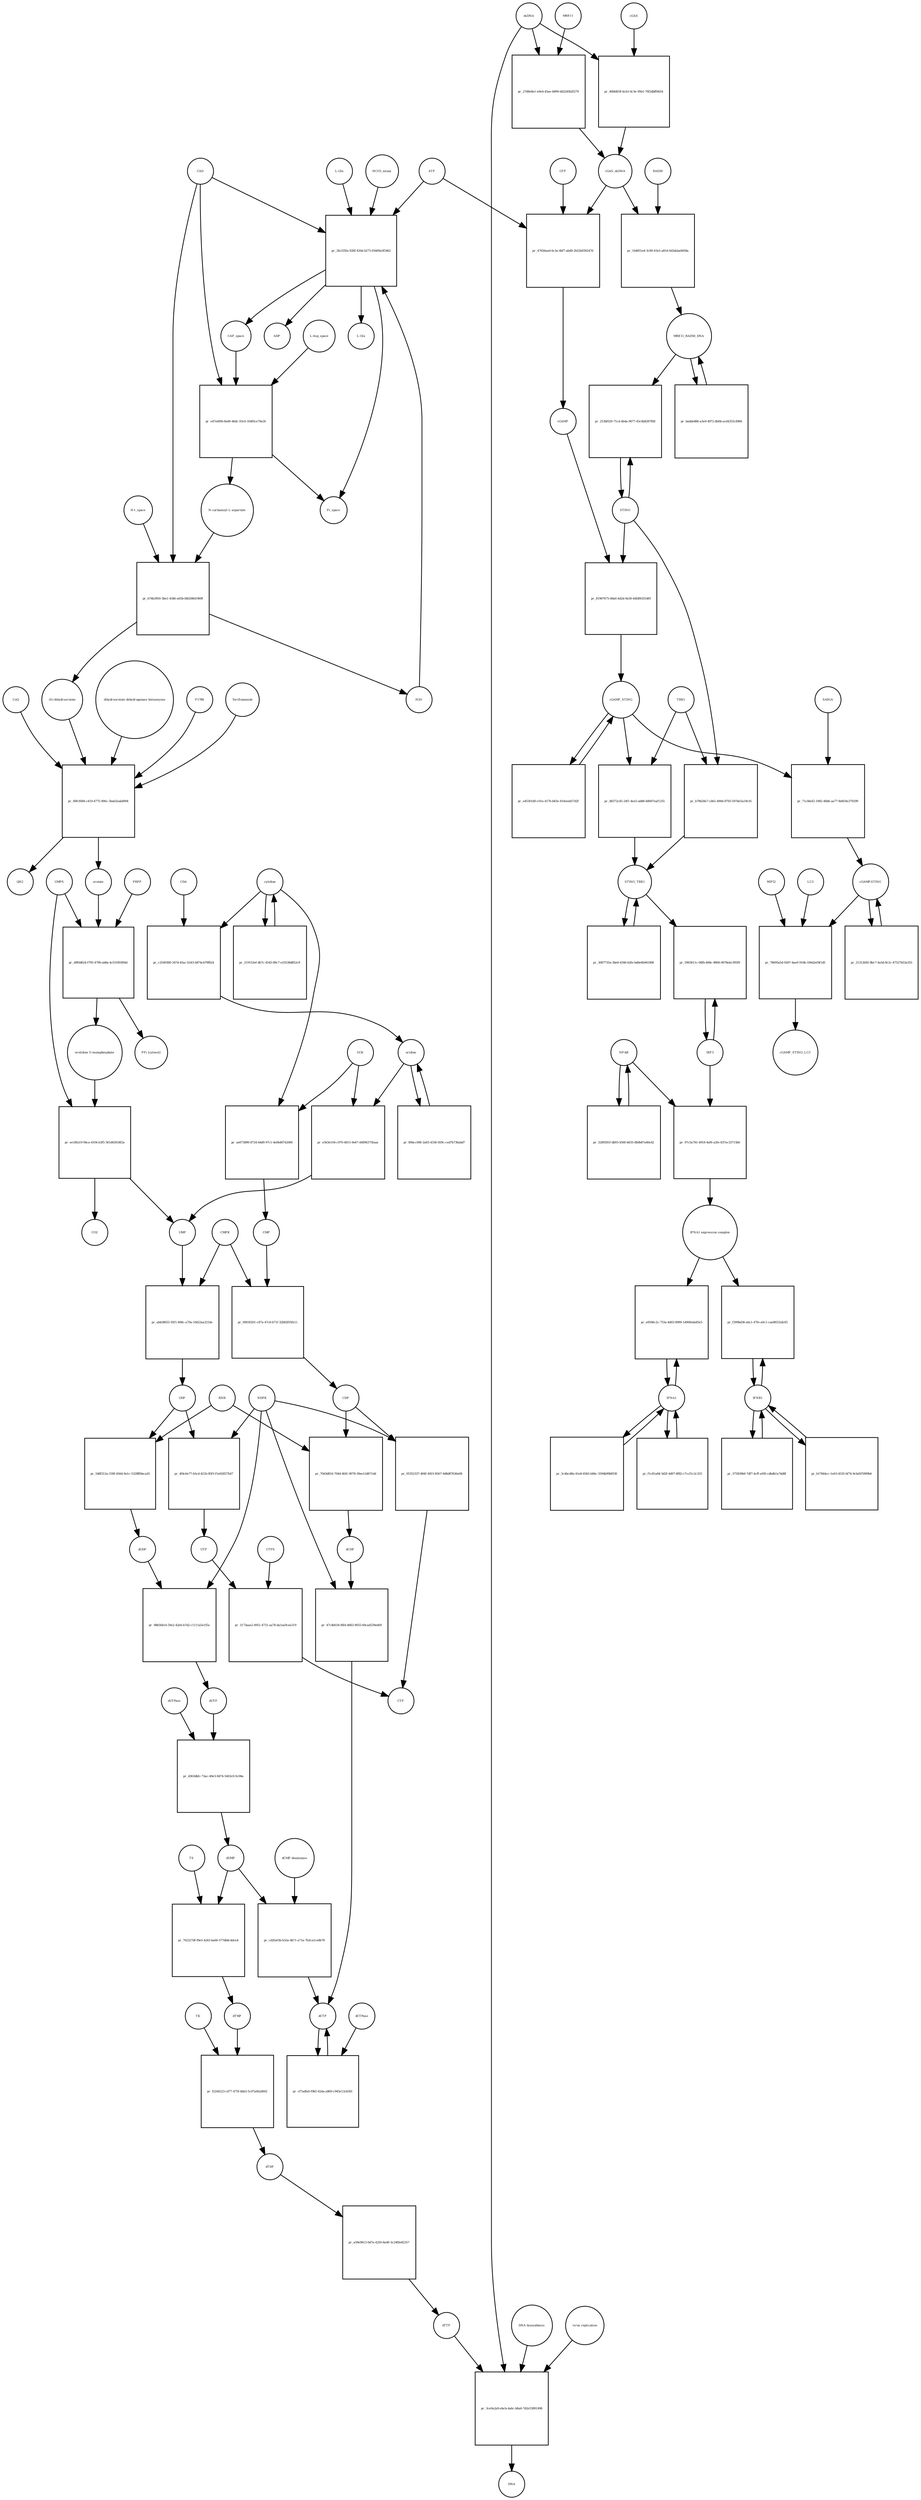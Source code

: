 strict digraph  {
"L-Gln" [annotation="", bipartite=0, cls="simple chemical", fontsize=4, label="L-Gln", shape=circle];
"pr_2fe335fa-928f-420d-b273-05669a5f5462" [annotation="", bipartite=1, cls=process, fontsize=4, label="pr_2fe335fa-928f-420d-b273-05669a5f5462", shape=square];
CAP_space [annotation="", bipartite=0, cls="simple chemical", fontsize=4, label=CAP_space, shape=circle];
CAD [annotation="", bipartite=0, cls=macromolecule, fontsize=4, label=CAD, shape=circle];
HCO3_minus [annotation="", bipartite=0, cls="simple chemical", fontsize=4, label=HCO3_minus, shape=circle];
H2O [annotation="", bipartite=0, cls="simple chemical", fontsize=4, label=H2O, shape=circle];
ATP [annotation="", bipartite=0, cls="simple chemical", fontsize=4, label=ATP, shape=circle];
"L-Glu" [annotation="", bipartite=0, cls="simple chemical", fontsize=4, label="L-Glu", shape=circle];
ADP [annotation="", bipartite=0, cls="simple chemical", fontsize=4, label=ADP, shape=circle];
Pi_space [annotation="", bipartite=0, cls="simple chemical", fontsize=4, label=Pi_space, shape=circle];
cytidine [annotation="", bipartite=0, cls="simple chemical", fontsize=4, label=cytidine, shape=circle];
"pr_c2549360-347d-45ac-b343-b874cb79f824" [annotation="", bipartite=1, cls=process, fontsize=4, label="pr_c2549360-347d-45ac-b343-b874cb79f824", shape=square];
uridine [annotation="", bipartite=0, cls="simple chemical", fontsize=4, label=uridine, shape=circle];
CDA [annotation="", bipartite=0, cls=macromolecule, fontsize=4, label=CDA, shape=circle];
"pr_e563e104-c970-4815-9e67-44894375faaa" [annotation="", bipartite=1, cls=process, fontsize=4, label="pr_e563e104-c970-4815-9e67-44894375faaa", shape=square];
UMP [annotation="", bipartite=0, cls="simple chemical", fontsize=4, label=UMP, shape=circle];
UCK [annotation="", bipartite=0, cls=macromolecule, fontsize=4, label=UCK, shape=circle];
"pr_ae673890-8724-44d9-97c1-4e0b46742060" [annotation="", bipartite=1, cls=process, fontsize=4, label="pr_ae673890-8724-44d9-97c1-4e0b46742060", shape=square];
CMP [annotation="", bipartite=0, cls="simple chemical", fontsize=4, label=CMP, shape=circle];
"pr_80bcc006-2a65-4336-929c-ced7b736abd7" [annotation="", bipartite=1, cls=process, fontsize=4, label="pr_80bcc006-2a65-4336-929c-ced7b736abd7", shape=square];
"pr_219153ef-4b7c-4543-89c7-e25538d852c9" [annotation="", bipartite=1, cls=process, fontsize=4, label="pr_219153ef-4b7c-4543-89c7-e25538d852c9", shape=square];
"pr_abb38655-92f1-408c-a70a-10d22ea321de" [annotation="", bipartite=1, cls=process, fontsize=4, label="pr_abb38655-92f1-408c-a70a-10d22ea321de", shape=square];
UDP [annotation="", bipartite=0, cls="simple chemical", fontsize=4, label=UDP, shape=circle];
CMPK [annotation="", bipartite=0, cls=macromolecule, fontsize=4, label=CMPK, shape=circle];
"pr_00030201-c87a-47c8-b71f-32b82f05fe11" [annotation="", bipartite=1, cls=process, fontsize=4, label="pr_00030201-c87a-47c8-b71f-32b82f05fe11", shape=square];
CDP [annotation="", bipartite=0, cls="simple chemical", fontsize=4, label=CDP, shape=circle];
"pr_4f4c6e77-b5cd-421b-85f3-f1efd3f27b47" [annotation="", bipartite=1, cls=process, fontsize=4, label="pr_4f4c6e77-b5cd-421b-85f3-f1efd3f27b47", shape=square];
UTP [annotation="", bipartite=0, cls="simple chemical", fontsize=4, label=UTP, shape=circle];
NDPK [annotation="", bipartite=0, cls=macromolecule, fontsize=4, label=NDPK, shape=circle];
"pr_05352337-494f-4923-8567-9d8d87636e08" [annotation="", bipartite=1, cls=process, fontsize=4, label="pr_05352337-494f-4923-8567-9d8d87636e08", shape=square];
CTP [annotation="", bipartite=0, cls="simple chemical", fontsize=4, label=CTP, shape=circle];
"pr_3173aae2-4951-4731-aa78-da1ea9cee319" [annotation="", bipartite=1, cls=process, fontsize=4, label="pr_3173aae2-4951-4731-aa78-da1ea9cee319", shape=square];
CTPS [annotation="", bipartite=0, cls=macromolecule, fontsize=4, label=CTPS, shape=circle];
"pr_548f212a-330f-456d-9a1c-5328ffbbca20" [annotation="", bipartite=1, cls=process, fontsize=4, label="pr_548f212a-330f-456d-9a1c-5328ffbbca20", shape=square];
dUDP [annotation="", bipartite=0, cls="simple chemical", fontsize=4, label=dUDP, shape=circle];
RNR [annotation="", bipartite=0, cls=macromolecule, fontsize=4, label=RNR, shape=circle];
"pr_98b56b14-59e2-42e6-b7d2-c1111a5e1f5a" [annotation="", bipartite=1, cls=process, fontsize=4, label="pr_98b56b14-59e2-42e6-b7d2-c1111a5e1f5a", shape=square];
dUTP [annotation="", bipartite=0, cls="simple chemical", fontsize=4, label=dUTP, shape=circle];
dCDP [annotation="", bipartite=0, cls="simple chemical", fontsize=4, label=dCDP, shape=circle];
"pr_47c4b034-f6fd-4683-9055-60cad539eb69" [annotation="", bipartite=1, cls=process, fontsize=4, label="pr_47c4b034-f6fd-4683-9055-60cad539eb69", shape=square];
dCTP [annotation="", bipartite=0, cls="simple chemical", fontsize=4, label=dCTP, shape=circle];
"pr_70d3d816-7044-4fd1-9078-39ee12d071dd" [annotation="", bipartite=1, cls=process, fontsize=4, label="pr_70d3d816-7044-4fd1-9078-39ee12d071dd", shape=square];
"pr_d363dbfc-72ac-49e3-8474-5403cfc5c06a" [annotation="", bipartite=1, cls=process, fontsize=4, label="pr_d363dbfc-72ac-49e3-8474-5403cfc5c06a", shape=square];
dUMP [annotation="", bipartite=0, cls="simple chemical", fontsize=4, label=dUMP, shape=circle];
dUTPase [annotation="", bipartite=0, cls=macromolecule, fontsize=4, label=dUTPase, shape=circle];
"pr_cf7adfa0-f9b5-42da-a869-c945e13cb581" [annotation="", bipartite=1, cls=process, fontsize=4, label="pr_cf7adfa0-f9b5-42da-a869-c945e13cb581", shape=square];
dCTPase [annotation="", bipartite=0, cls=macromolecule, fontsize=4, label=dCTPase, shape=circle];
"pr_cd2fa03b-b32a-4b71-a71a-7b3ca1ce6b78" [annotation="", bipartite=1, cls=process, fontsize=4, label="pr_cd2fa03b-b32a-4b71-a71a-7b3ca1ce6b78", shape=square];
"dCMP deaminase" [annotation="", bipartite=0, cls=macromolecule, fontsize=4, label="dCMP deaminase", shape=circle];
"pr_762227df-f9e5-4243-ba66-577db6c4dce4" [annotation="", bipartite=1, cls=process, fontsize=4, label="pr_762227df-f9e5-4243-ba66-577db6c4dce4", shape=square];
dTMP [annotation="", bipartite=0, cls="simple chemical", fontsize=4, label=dTMP, shape=circle];
TS [annotation="", bipartite=0, cls=macromolecule, fontsize=4, label=TS, shape=circle];
"pr_f2244223-cd77-475f-bbb3-5c07a6b2d602" [annotation="", bipartite=1, cls=process, fontsize=4, label="pr_f2244223-cd77-475f-bbb3-5c07a6b2d602", shape=square];
dTDP [annotation="", bipartite=0, cls="simple chemical", fontsize=4, label=dTDP, shape=circle];
TK [annotation="", bipartite=0, cls=macromolecule, fontsize=4, label=TK, shape=circle];
"pr_a59e9613-0d7e-4250-8a49-3c24f6e82357" [annotation="", bipartite=1, cls=process, fontsize=4, label="pr_a59e9613-0d7e-4250-8a49-3c24f6e82357", shape=square];
dTTP [annotation="", bipartite=0, cls="simple chemical", fontsize=4, label=dTTP, shape=circle];
dsDNA [annotation="", bipartite=0, cls="simple chemical", fontsize=4, label=dsDNA, shape=circle];
"pr_40bfd03f-bcb3-4c3e-95b1-76f2dbff6654" [annotation="", bipartite=1, cls=process, fontsize=4, label="pr_40bfd03f-bcb3-4c3e-95b1-76f2dbff6654", shape=square];
cGAS [annotation="", bipartite=0, cls=macromolecule, fontsize=4, label=cGAS, shape=circle];
cGAS_dsDNA [annotation="", bipartite=0, cls=complex, fontsize=4, label=cGAS_dsDNA, shape=circle];
"pr_47656aed-6c3a-4bf7-abd9-2b52b939247d" [annotation="", bipartite=1, cls=process, fontsize=4, label="pr_47656aed-6c3a-4bf7-abd9-2b52b939247d", shape=square];
GTP [annotation="", bipartite=0, cls="simple chemical", fontsize=4, label=GTP, shape=circle];
cGAMP [annotation="", bipartite=0, cls="simple chemical", fontsize=4, label=cGAMP, shape=circle];
"pr_81967675-68a6-4d2d-9a30-44fdf63554f0" [annotation="", bipartite=1, cls=process, fontsize=4, label="pr_81967675-68a6-4d2d-9a30-44fdf63554f0", shape=square];
STING [annotation="", bipartite=0, cls="macromolecule multimer", fontsize=4, label=STING, shape=circle];
cGAMP_STING [annotation="", bipartite=0, cls=complex, fontsize=4, label=cGAMP_STING, shape=circle];
TBK1 [annotation="", bipartite=0, cls=macromolecule, fontsize=4, label=TBK1, shape=circle];
"pr_d8372cd5-24f1-4ee5-ab86-8d007eaf1255" [annotation="", bipartite=1, cls=process, fontsize=4, label="pr_d8372cd5-24f1-4ee5-ab86-8d007eaf1255", shape=square];
STING_TBK1 [annotation="", bipartite=0, cls=complex, fontsize=4, label=STING_TBK1, shape=circle];
"pr_e45301d0-c01e-417b-b83e-410eeeb57d2f" [annotation="", bipartite=1, cls=process, fontsize=4, label="pr_e45301d0-c01e-417b-b83e-410eeeb57d2f", shape=square];
"pr_3087735a-3be6-4346-b2fe-bd6e6b941806" [annotation="", bipartite=1, cls=process, fontsize=4, label="pr_3087735a-3be6-4346-b2fe-bd6e6b941806", shape=square];
"NF-kB" [annotation="", bipartite=0, cls=complex, fontsize=4, label="NF-kB", shape=circle];
"pr_3280581f-db93-4560-b635-8b0b87a46e42" [annotation="", bipartite=1, cls=process, fontsize=4, label="pr_3280581f-db93-4560-b635-8b0b87a46e42", shape=square];
IFNA1 [annotation="", bipartite=0, cls="nucleic acid feature", fontsize=4, label=IFNA1, shape=circle];
"pr_f1c81a84-5d2f-4497-8f82-c7ccf1c2c333" [annotation="", bipartite=1, cls=process, fontsize=4, label="pr_f1c81a84-5d2f-4497-8f82-c7ccf1c2c333", shape=square];
IFNB1 [annotation="", bipartite=0, cls="nucleic acid feature", fontsize=4, label=IFNB1, shape=circle];
"pr_b17844cc-1e63-4535-bf74-9cbd1f5999b6" [annotation="", bipartite=1, cls=process, fontsize=4, label="pr_b17844cc-1e63-4535-bf74-9cbd1f5999b6", shape=square];
"pr_3c4bcd8a-41e8-45b5-b84c-3594b99bf030" [annotation="", bipartite=1, cls=process, fontsize=4, label="pr_3c4bcd8a-41e8-45b5-b84c-3594b99bf030", shape=square];
"pr_375839b0-7df7-4cff-a95f-cdbdb1a74d8f" [annotation="", bipartite=1, cls=process, fontsize=4, label="pr_375839b0-7df7-4cff-a95f-cdbdb1a74d8f", shape=square];
"pr_f309bd36-ebc1-47fe-a0c1-cae86532dc65" [annotation="", bipartite=1, cls=process, fontsize=4, label="pr_f309bd36-ebc1-47fe-a0c1-cae86532dc65", shape=square];
"IFNA1 expression complex" [annotation="", bipartite=0, cls=complex, fontsize=4, label="IFNA1 expression complex", shape=circle];
"cGAMP-STING" [annotation="", bipartite=0, cls=complex, fontsize=4, label="cGAMP-STING", shape=circle];
"pr_21312b92-8bc7-4a5d-8c2c-47527b53a355" [annotation="", bipartite=1, cls=process, fontsize=4, label="pr_21312b92-8bc7-4a5d-8c2c-47527b53a355", shape=square];
"pr_27d8e8a1-a9e4-45ae-b899-dd32d5b2f279" [annotation="", bipartite=1, cls=process, fontsize=4, label="pr_27d8e8a1-a9e4-45ae-b899-dd32d5b2f279", shape=square];
MRE11 [annotation="", bipartite=0, cls="macromolecule multimer", fontsize=4, label=MRE11, shape=circle];
RAD50 [annotation="", bipartite=0, cls="macromolecule multimer", fontsize=4, label=RAD50, shape=circle];
"pr_1b4851e4-3c89-43e5-a81d-0d2daba9d58a" [annotation="", bipartite=1, cls=process, fontsize=4, label="pr_1b4851e4-3c89-43e5-a81d-0d2daba9d58a", shape=square];
MRE11_RAD50_DNA [annotation="", bipartite=0, cls=complex, fontsize=4, label=MRE11_RAD50_DNA, shape=circle];
IRF3 [annotation="", bipartite=0, cls="macromolecule multimer", fontsize=4, label=IRF3, shape=circle];
"pr_5963611c-06fb-468c-8806-0678ebc395f9" [annotation="", bipartite=1, cls=process, fontsize=4, label="pr_5963611c-06fb-468c-8806-0678ebc395f9", shape=square];
"pr_71cb6ef2-1982-46b6-aa77-8d454e379299" [annotation="", bipartite=1, cls=process, fontsize=4, label="pr_71cb6ef2-1982-46b6-aa77-8d454e379299", shape=square];
SAR1A [annotation="", bipartite=0, cls=macromolecule, fontsize=4, label=SAR1A, shape=circle];
"pr_78695a5d-9267-4ae0-916b-106d2ef4f1d5" [annotation="", bipartite=1, cls=process, fontsize=4, label="pr_78695a5d-9267-4ae0-916b-106d2ef4f1d5", shape=square];
LC3 [annotation="", bipartite=0, cls=macromolecule, fontsize=4, label=LC3, shape=circle];
cGAMP_STING_LC3 [annotation="", bipartite=0, cls=complex, fontsize=4, label=cGAMP_STING_LC3, shape=circle];
WIPI2 [annotation="", bipartite=0, cls=macromolecule, fontsize=4, label=WIPI2, shape=circle];
"pr_253bf029-71cd-4b4a-9677-45c4b8287f68" [annotation="", bipartite=1, cls=process, fontsize=4, label="pr_253bf029-71cd-4b4a-9677-45c4b8287f68", shape=square];
"pr_b78428e7-cb61-490d-8793-597de5a19e16" [annotation="", bipartite=1, cls=process, fontsize=4, label="pr_b78428e7-cb61-490d-8793-597de5a19e16", shape=square];
"pr_bedde886-a3e9-4972-8b0b-ecd4355c8966" [annotation="", bipartite=1, cls=process, fontsize=4, label="pr_bedde886-a3e9-4972-8b0b-ecd4355c8966", shape=square];
"pr_e47e6f06-8e60-46dc-93c0-164f0ce79e26" [annotation="", bipartite=1, cls=process, fontsize=4, label="pr_e47e6f06-8e60-46dc-93c0-164f0ce79e26", shape=square];
"N-carbamoyl-L-aspartate" [annotation="", bipartite=0, cls="simple chemical", fontsize=4, label="N-carbamoyl-L-aspartate", shape=circle];
"L-Asp_space" [annotation="", bipartite=0, cls="simple chemical", fontsize=4, label="L-Asp_space", shape=circle];
"pr_b74b3950-3be1-4346-a65b-fd6208d1969f" [annotation="", bipartite=1, cls=process, fontsize=4, label="pr_b74b3950-3be1-4346-a65b-fd6208d1969f", shape=square];
"(S)-dihydroorotate" [annotation="", bipartite=0, cls="simple chemical", fontsize=4, label="(S)-dihydroorotate", shape=circle];
"H+_space" [annotation="", bipartite=0, cls="simple chemical", fontsize=4, label="H+_space", shape=circle];
"pr_69fcf684-c419-4775-906c-3ba02eabd904" [annotation="", bipartite=1, cls=process, fontsize=4, label="pr_69fcf684-c419-4775-906c-3ba02eabd904", shape=square];
orotate [annotation="", bipartite=0, cls="simple chemical", fontsize=4, label=orotate, shape=circle];
"dihydroorotate dehydrogenase holoenzyme" [annotation="", bipartite=0, cls="simple chemical", fontsize=4, label="dihydroorotate dehydrogenase holoenzyme", shape=circle];
P1788 [annotation="", bipartite=0, cls="simple chemical", fontsize=4, label=P1788, shape=circle];
Teriflunomide [annotation="", bipartite=0, cls="simple chemical", fontsize=4, label=Teriflunomide, shape=circle];
CoQ [annotation="", bipartite=0, cls="simple chemical", fontsize=4, label=CoQ, shape=circle];
QH2 [annotation="", bipartite=0, cls="simple chemical", fontsize=4, label=QH2, shape=circle];
"pr_d9f0d624-f795-4790-ab8a-4cf31f65f84d" [annotation="", bipartite=1, cls=process, fontsize=4, label="pr_d9f0d624-f795-4790-ab8a-4cf31f65f84d", shape=square];
"orotidine 5'-monophosphate" [annotation="", bipartite=0, cls="simple chemical", fontsize=4, label="orotidine 5'-monophosphate", shape=circle];
UMPS [annotation="", bipartite=0, cls="macromolecule multimer", fontsize=4, label=UMPS, shape=circle];
PRPP [annotation="", bipartite=0, cls="simple chemical", fontsize=4, label=PRPP, shape=circle];
"PPi [cytosol]" [annotation="", bipartite=0, cls="simple chemical", fontsize=4, label="PPi [cytosol]", shape=circle];
"pr_ee18fa19-94ca-4104-b3f5-561d63034f2a" [annotation="", bipartite=1, cls=process, fontsize=4, label="pr_ee18fa19-94ca-4104-b3f5-561d63034f2a", shape=square];
CO2 [annotation="", bipartite=0, cls="simple chemical", fontsize=4, label=CO2, shape=circle];
"pr_3ce9a2a9-ebcb-4a6c-b8a6-7d2e55891496" [annotation="", bipartite=1, cls=process, fontsize=4, label="pr_3ce9a2a9-ebcb-4a6c-b8a6-7d2e55891496", shape=square];
DNA [annotation="", bipartite=0, cls="nucleic acid feature", fontsize=4, label=DNA, shape=circle];
"DNA biosynthesis" [annotation="urn_miriam_obo.go_GO%3A0071897", bipartite=0, cls=phenotype, fontsize=4, label="DNA biosynthesis", shape=circle];
"virus replication" [annotation="", bipartite=0, cls=phenotype, fontsize=4, label="virus replication", shape=circle];
"pr_e8566c2c-753a-4d03-8999-1d900ede85e5" [annotation="", bipartite=1, cls=process, fontsize=4, label="pr_e8566c2c-753a-4d03-8999-1d900ede85e5", shape=square];
"pr_97c5a781-4918-4ef6-a2fe-837ec33715b6" [annotation="", bipartite=1, cls=process, fontsize=4, label="pr_97c5a781-4918-4ef6-a2fe-837ec33715b6", shape=square];
"L-Gln" -> "pr_2fe335fa-928f-420d-b273-05669a5f5462"  [annotation="", interaction_type=consumption];
"pr_2fe335fa-928f-420d-b273-05669a5f5462" -> CAP_space  [annotation="", interaction_type=production];
"pr_2fe335fa-928f-420d-b273-05669a5f5462" -> "L-Glu"  [annotation="", interaction_type=production];
"pr_2fe335fa-928f-420d-b273-05669a5f5462" -> ADP  [annotation="", interaction_type=production];
"pr_2fe335fa-928f-420d-b273-05669a5f5462" -> Pi_space  [annotation="", interaction_type=production];
CAP_space -> "pr_e47e6f06-8e60-46dc-93c0-164f0ce79e26"  [annotation="", interaction_type=consumption];
CAD -> "pr_2fe335fa-928f-420d-b273-05669a5f5462"  [annotation=urn_miriam_reactome_REACT_1698, interaction_type=catalysis];
CAD -> "pr_e47e6f06-8e60-46dc-93c0-164f0ce79e26"  [annotation=urn_miriam_reactome_REACT_1698, interaction_type=catalysis];
CAD -> "pr_b74b3950-3be1-4346-a65b-fd6208d1969f"  [annotation=urn_miriam_reactome_REACT_1698, interaction_type=catalysis];
HCO3_minus -> "pr_2fe335fa-928f-420d-b273-05669a5f5462"  [annotation="", interaction_type=consumption];
H2O -> "pr_2fe335fa-928f-420d-b273-05669a5f5462"  [annotation="", interaction_type=consumption];
ATP -> "pr_2fe335fa-928f-420d-b273-05669a5f5462"  [annotation="", interaction_type=consumption];
ATP -> "pr_47656aed-6c3a-4bf7-abd9-2b52b939247d"  [annotation="", interaction_type=consumption];
cytidine -> "pr_c2549360-347d-45ac-b343-b874cb79f824"  [annotation="", interaction_type=consumption];
cytidine -> "pr_ae673890-8724-44d9-97c1-4e0b46742060"  [annotation="", interaction_type=consumption];
cytidine -> "pr_219153ef-4b7c-4543-89c7-e25538d852c9"  [annotation="", interaction_type=consumption];
"pr_c2549360-347d-45ac-b343-b874cb79f824" -> uridine  [annotation="", interaction_type=production];
uridine -> "pr_e563e104-c970-4815-9e67-44894375faaa"  [annotation="", interaction_type=consumption];
uridine -> "pr_80bcc006-2a65-4336-929c-ced7b736abd7"  [annotation="", interaction_type=consumption];
CDA -> "pr_c2549360-347d-45ac-b343-b874cb79f824"  [annotation="", interaction_type=catalysis];
"pr_e563e104-c970-4815-9e67-44894375faaa" -> UMP  [annotation="", interaction_type=production];
UMP -> "pr_abb38655-92f1-408c-a70a-10d22ea321de"  [annotation="", interaction_type=consumption];
UCK -> "pr_e563e104-c970-4815-9e67-44894375faaa"  [annotation="", interaction_type=catalysis];
UCK -> "pr_ae673890-8724-44d9-97c1-4e0b46742060"  [annotation="", interaction_type=catalysis];
"pr_ae673890-8724-44d9-97c1-4e0b46742060" -> CMP  [annotation="", interaction_type=production];
CMP -> "pr_00030201-c87a-47c8-b71f-32b82f05fe11"  [annotation="", interaction_type=consumption];
"pr_80bcc006-2a65-4336-929c-ced7b736abd7" -> uridine  [annotation="", interaction_type=production];
"pr_219153ef-4b7c-4543-89c7-e25538d852c9" -> cytidine  [annotation="", interaction_type=production];
"pr_abb38655-92f1-408c-a70a-10d22ea321de" -> UDP  [annotation="", interaction_type=production];
UDP -> "pr_4f4c6e77-b5cd-421b-85f3-f1efd3f27b47"  [annotation="", interaction_type=consumption];
UDP -> "pr_548f212a-330f-456d-9a1c-5328ffbbca20"  [annotation="", interaction_type=consumption];
CMPK -> "pr_abb38655-92f1-408c-a70a-10d22ea321de"  [annotation="", interaction_type=catalysis];
CMPK -> "pr_00030201-c87a-47c8-b71f-32b82f05fe11"  [annotation="", interaction_type=catalysis];
"pr_00030201-c87a-47c8-b71f-32b82f05fe11" -> CDP  [annotation="", interaction_type=production];
CDP -> "pr_05352337-494f-4923-8567-9d8d87636e08"  [annotation="", interaction_type=consumption];
CDP -> "pr_70d3d816-7044-4fd1-9078-39ee12d071dd"  [annotation="", interaction_type=consumption];
"pr_4f4c6e77-b5cd-421b-85f3-f1efd3f27b47" -> UTP  [annotation="", interaction_type=production];
UTP -> "pr_3173aae2-4951-4731-aa78-da1ea9cee319"  [annotation="", interaction_type=consumption];
NDPK -> "pr_4f4c6e77-b5cd-421b-85f3-f1efd3f27b47"  [annotation="", interaction_type=catalysis];
NDPK -> "pr_05352337-494f-4923-8567-9d8d87636e08"  [annotation="", interaction_type=catalysis];
NDPK -> "pr_98b56b14-59e2-42e6-b7d2-c1111a5e1f5a"  [annotation="", interaction_type=catalysis];
NDPK -> "pr_47c4b034-f6fd-4683-9055-60cad539eb69"  [annotation="", interaction_type=catalysis];
"pr_05352337-494f-4923-8567-9d8d87636e08" -> CTP  [annotation="", interaction_type=production];
"pr_3173aae2-4951-4731-aa78-da1ea9cee319" -> CTP  [annotation="", interaction_type=production];
CTPS -> "pr_3173aae2-4951-4731-aa78-da1ea9cee319"  [annotation="", interaction_type=catalysis];
"pr_548f212a-330f-456d-9a1c-5328ffbbca20" -> dUDP  [annotation="", interaction_type=production];
dUDP -> "pr_98b56b14-59e2-42e6-b7d2-c1111a5e1f5a"  [annotation="", interaction_type=consumption];
RNR -> "pr_548f212a-330f-456d-9a1c-5328ffbbca20"  [annotation="", interaction_type=catalysis];
RNR -> "pr_70d3d816-7044-4fd1-9078-39ee12d071dd"  [annotation="", interaction_type=catalysis];
"pr_98b56b14-59e2-42e6-b7d2-c1111a5e1f5a" -> dUTP  [annotation="", interaction_type=production];
dUTP -> "pr_d363dbfc-72ac-49e3-8474-5403cfc5c06a"  [annotation="", interaction_type=consumption];
dCDP -> "pr_47c4b034-f6fd-4683-9055-60cad539eb69"  [annotation="", interaction_type=consumption];
"pr_47c4b034-f6fd-4683-9055-60cad539eb69" -> dCTP  [annotation="", interaction_type=production];
dCTP -> "pr_cf7adfa0-f9b5-42da-a869-c945e13cb581"  [annotation="", interaction_type=consumption];
"pr_70d3d816-7044-4fd1-9078-39ee12d071dd" -> dCDP  [annotation="", interaction_type=production];
"pr_d363dbfc-72ac-49e3-8474-5403cfc5c06a" -> dUMP  [annotation="", interaction_type=production];
dUMP -> "pr_cd2fa03b-b32a-4b71-a71a-7b3ca1ce6b78"  [annotation="", interaction_type=consumption];
dUMP -> "pr_762227df-f9e5-4243-ba66-577db6c4dce4"  [annotation="", interaction_type=consumption];
dUTPase -> "pr_d363dbfc-72ac-49e3-8474-5403cfc5c06a"  [annotation="", interaction_type=catalysis];
"pr_cf7adfa0-f9b5-42da-a869-c945e13cb581" -> dCTP  [annotation="", interaction_type=production];
dCTPase -> "pr_cf7adfa0-f9b5-42da-a869-c945e13cb581"  [annotation="", interaction_type=catalysis];
"pr_cd2fa03b-b32a-4b71-a71a-7b3ca1ce6b78" -> dCTP  [annotation="", interaction_type=production];
"dCMP deaminase" -> "pr_cd2fa03b-b32a-4b71-a71a-7b3ca1ce6b78"  [annotation="", interaction_type=catalysis];
"pr_762227df-f9e5-4243-ba66-577db6c4dce4" -> dTMP  [annotation="", interaction_type=production];
dTMP -> "pr_f2244223-cd77-475f-bbb3-5c07a6b2d602"  [annotation="", interaction_type=consumption];
TS -> "pr_762227df-f9e5-4243-ba66-577db6c4dce4"  [annotation="", interaction_type=catalysis];
"pr_f2244223-cd77-475f-bbb3-5c07a6b2d602" -> dTDP  [annotation="", interaction_type=production];
dTDP -> "pr_a59e9613-0d7e-4250-8a49-3c24f6e82357"  [annotation="", interaction_type=consumption];
TK -> "pr_f2244223-cd77-475f-bbb3-5c07a6b2d602"  [annotation="", interaction_type=catalysis];
"pr_a59e9613-0d7e-4250-8a49-3c24f6e82357" -> dTTP  [annotation="", interaction_type=production];
dTTP -> "pr_3ce9a2a9-ebcb-4a6c-b8a6-7d2e55891496"  [annotation="", interaction_type=consumption];
dsDNA -> "pr_40bfd03f-bcb3-4c3e-95b1-76f2dbff6654"  [annotation="", interaction_type=consumption];
dsDNA -> "pr_27d8e8a1-a9e4-45ae-b899-dd32d5b2f279"  [annotation="", interaction_type=consumption];
dsDNA -> "pr_3ce9a2a9-ebcb-4a6c-b8a6-7d2e55891496"  [annotation="", interaction_type=consumption];
"pr_40bfd03f-bcb3-4c3e-95b1-76f2dbff6654" -> cGAS_dsDNA  [annotation="", interaction_type=production];
cGAS -> "pr_40bfd03f-bcb3-4c3e-95b1-76f2dbff6654"  [annotation="", interaction_type=consumption];
cGAS_dsDNA -> "pr_47656aed-6c3a-4bf7-abd9-2b52b939247d"  [annotation="", interaction_type=catalysis];
cGAS_dsDNA -> "pr_1b4851e4-3c89-43e5-a81d-0d2daba9d58a"  [annotation="", interaction_type=consumption];
"pr_47656aed-6c3a-4bf7-abd9-2b52b939247d" -> cGAMP  [annotation="", interaction_type=production];
GTP -> "pr_47656aed-6c3a-4bf7-abd9-2b52b939247d"  [annotation="", interaction_type=consumption];
cGAMP -> "pr_81967675-68a6-4d2d-9a30-44fdf63554f0"  [annotation="", interaction_type=consumption];
"pr_81967675-68a6-4d2d-9a30-44fdf63554f0" -> cGAMP_STING  [annotation="", interaction_type=production];
STING -> "pr_81967675-68a6-4d2d-9a30-44fdf63554f0"  [annotation="", interaction_type=consumption];
STING -> "pr_253bf029-71cd-4b4a-9677-45c4b8287f68"  [annotation="", interaction_type=consumption];
STING -> "pr_b78428e7-cb61-490d-8793-597de5a19e16"  [annotation="", interaction_type=consumption];
cGAMP_STING -> "pr_d8372cd5-24f1-4ee5-ab86-8d007eaf1255"  [annotation="", interaction_type=consumption];
cGAMP_STING -> "pr_e45301d0-c01e-417b-b83e-410eeeb57d2f"  [annotation="", interaction_type=consumption];
cGAMP_STING -> "pr_71cb6ef2-1982-46b6-aa77-8d454e379299"  [annotation="", interaction_type=consumption];
TBK1 -> "pr_d8372cd5-24f1-4ee5-ab86-8d007eaf1255"  [annotation="", interaction_type=consumption];
TBK1 -> "pr_b78428e7-cb61-490d-8793-597de5a19e16"  [annotation="", interaction_type=consumption];
"pr_d8372cd5-24f1-4ee5-ab86-8d007eaf1255" -> STING_TBK1  [annotation="", interaction_type=production];
STING_TBK1 -> "pr_3087735a-3be6-4346-b2fe-bd6e6b941806"  [annotation="", interaction_type=consumption];
STING_TBK1 -> "pr_5963611c-06fb-468c-8806-0678ebc395f9"  [annotation="", interaction_type=catalysis];
"pr_e45301d0-c01e-417b-b83e-410eeeb57d2f" -> cGAMP_STING  [annotation="", interaction_type=production];
"pr_3087735a-3be6-4346-b2fe-bd6e6b941806" -> STING_TBK1  [annotation="", interaction_type=production];
"NF-kB" -> "pr_3280581f-db93-4560-b635-8b0b87a46e42"  [annotation="", interaction_type=consumption];
"NF-kB" -> "pr_97c5a781-4918-4ef6-a2fe-837ec33715b6"  [annotation="", interaction_type=consumption];
"pr_3280581f-db93-4560-b635-8b0b87a46e42" -> "NF-kB"  [annotation="", interaction_type=production];
IFNA1 -> "pr_f1c81a84-5d2f-4497-8f82-c7ccf1c2c333"  [annotation="", interaction_type=consumption];
IFNA1 -> "pr_3c4bcd8a-41e8-45b5-b84c-3594b99bf030"  [annotation="", interaction_type=consumption];
IFNA1 -> "pr_e8566c2c-753a-4d03-8999-1d900ede85e5"  [annotation="", interaction_type=consumption];
"pr_f1c81a84-5d2f-4497-8f82-c7ccf1c2c333" -> IFNA1  [annotation="", interaction_type=production];
IFNB1 -> "pr_b17844cc-1e63-4535-bf74-9cbd1f5999b6"  [annotation="", interaction_type=consumption];
IFNB1 -> "pr_375839b0-7df7-4cff-a95f-cdbdb1a74d8f"  [annotation="", interaction_type=consumption];
IFNB1 -> "pr_f309bd36-ebc1-47fe-a0c1-cae86532dc65"  [annotation="", interaction_type=consumption];
"pr_b17844cc-1e63-4535-bf74-9cbd1f5999b6" -> IFNB1  [annotation="", interaction_type=production];
"pr_3c4bcd8a-41e8-45b5-b84c-3594b99bf030" -> IFNA1  [annotation="", interaction_type=production];
"pr_375839b0-7df7-4cff-a95f-cdbdb1a74d8f" -> IFNB1  [annotation="", interaction_type=production];
"pr_f309bd36-ebc1-47fe-a0c1-cae86532dc65" -> IFNB1  [annotation="", interaction_type=production];
"IFNA1 expression complex" -> "pr_f309bd36-ebc1-47fe-a0c1-cae86532dc65"  [annotation="", interaction_type=stimulation];
"IFNA1 expression complex" -> "pr_e8566c2c-753a-4d03-8999-1d900ede85e5"  [annotation="", interaction_type=stimulation];
"cGAMP-STING" -> "pr_21312b92-8bc7-4a5d-8c2c-47527b53a355"  [annotation="", interaction_type=consumption];
"cGAMP-STING" -> "pr_78695a5d-9267-4ae0-916b-106d2ef4f1d5"  [annotation="", interaction_type=consumption];
"pr_21312b92-8bc7-4a5d-8c2c-47527b53a355" -> "cGAMP-STING"  [annotation="", interaction_type=production];
"pr_27d8e8a1-a9e4-45ae-b899-dd32d5b2f279" -> cGAS_dsDNA  [annotation="", interaction_type=production];
MRE11 -> "pr_27d8e8a1-a9e4-45ae-b899-dd32d5b2f279"  [annotation="", interaction_type=consumption];
RAD50 -> "pr_1b4851e4-3c89-43e5-a81d-0d2daba9d58a"  [annotation="", interaction_type=consumption];
"pr_1b4851e4-3c89-43e5-a81d-0d2daba9d58a" -> MRE11_RAD50_DNA  [annotation="", interaction_type=production];
MRE11_RAD50_DNA -> "pr_253bf029-71cd-4b4a-9677-45c4b8287f68"  [annotation="", interaction_type=catalysis];
MRE11_RAD50_DNA -> "pr_bedde886-a3e9-4972-8b0b-ecd4355c8966"  [annotation="", interaction_type=consumption];
IRF3 -> "pr_5963611c-06fb-468c-8806-0678ebc395f9"  [annotation="", interaction_type=consumption];
IRF3 -> "pr_97c5a781-4918-4ef6-a2fe-837ec33715b6"  [annotation="", interaction_type=consumption];
"pr_5963611c-06fb-468c-8806-0678ebc395f9" -> IRF3  [annotation="", interaction_type=production];
"pr_71cb6ef2-1982-46b6-aa77-8d454e379299" -> "cGAMP-STING"  [annotation="", interaction_type=production];
SAR1A -> "pr_71cb6ef2-1982-46b6-aa77-8d454e379299"  [annotation="", interaction_type=catalysis];
"pr_78695a5d-9267-4ae0-916b-106d2ef4f1d5" -> cGAMP_STING_LC3  [annotation="", interaction_type=production];
LC3 -> "pr_78695a5d-9267-4ae0-916b-106d2ef4f1d5"  [annotation="", interaction_type=consumption];
WIPI2 -> "pr_78695a5d-9267-4ae0-916b-106d2ef4f1d5"  [annotation="", interaction_type=catalysis];
"pr_253bf029-71cd-4b4a-9677-45c4b8287f68" -> STING  [annotation="", interaction_type=production];
"pr_b78428e7-cb61-490d-8793-597de5a19e16" -> STING_TBK1  [annotation="", interaction_type=production];
"pr_bedde886-a3e9-4972-8b0b-ecd4355c8966" -> MRE11_RAD50_DNA  [annotation="", interaction_type=production];
"pr_e47e6f06-8e60-46dc-93c0-164f0ce79e26" -> "N-carbamoyl-L-aspartate"  [annotation="", interaction_type=production];
"pr_e47e6f06-8e60-46dc-93c0-164f0ce79e26" -> Pi_space  [annotation="", interaction_type=production];
"N-carbamoyl-L-aspartate" -> "pr_b74b3950-3be1-4346-a65b-fd6208d1969f"  [annotation="", interaction_type=consumption];
"L-Asp_space" -> "pr_e47e6f06-8e60-46dc-93c0-164f0ce79e26"  [annotation="", interaction_type=consumption];
"pr_b74b3950-3be1-4346-a65b-fd6208d1969f" -> "(S)-dihydroorotate"  [annotation="", interaction_type=production];
"pr_b74b3950-3be1-4346-a65b-fd6208d1969f" -> H2O  [annotation="", interaction_type=production];
"(S)-dihydroorotate" -> "pr_69fcf684-c419-4775-906c-3ba02eabd904"  [annotation="", interaction_type=consumption];
"H+_space" -> "pr_b74b3950-3be1-4346-a65b-fd6208d1969f"  [annotation="", interaction_type=consumption];
"pr_69fcf684-c419-4775-906c-3ba02eabd904" -> orotate  [annotation="", interaction_type=production];
"pr_69fcf684-c419-4775-906c-3ba02eabd904" -> QH2  [annotation="", interaction_type=production];
orotate -> "pr_d9f0d624-f795-4790-ab8a-4cf31f65f84d"  [annotation="", interaction_type=consumption];
"dihydroorotate dehydrogenase holoenzyme" -> "pr_69fcf684-c419-4775-906c-3ba02eabd904"  [annotation=urn_miriam_reactome_REACT_1698, interaction_type=catalysis];
P1788 -> "pr_69fcf684-c419-4775-906c-3ba02eabd904"  [annotation=urn_miriam_reactome_REACT_1698, interaction_type=inhibition];
Teriflunomide -> "pr_69fcf684-c419-4775-906c-3ba02eabd904"  [annotation=urn_miriam_reactome_REACT_1698, interaction_type=inhibition];
CoQ -> "pr_69fcf684-c419-4775-906c-3ba02eabd904"  [annotation="", interaction_type=consumption];
"pr_d9f0d624-f795-4790-ab8a-4cf31f65f84d" -> "orotidine 5'-monophosphate"  [annotation="", interaction_type=production];
"pr_d9f0d624-f795-4790-ab8a-4cf31f65f84d" -> "PPi [cytosol]"  [annotation="", interaction_type=production];
"orotidine 5'-monophosphate" -> "pr_ee18fa19-94ca-4104-b3f5-561d63034f2a"  [annotation="", interaction_type=consumption];
UMPS -> "pr_d9f0d624-f795-4790-ab8a-4cf31f65f84d"  [annotation=urn_miriam_reactome_REACT_1698, interaction_type=catalysis];
UMPS -> "pr_ee18fa19-94ca-4104-b3f5-561d63034f2a"  [annotation=urn_miriam_reactome_REACT_1698, interaction_type=catalysis];
PRPP -> "pr_d9f0d624-f795-4790-ab8a-4cf31f65f84d"  [annotation="", interaction_type=consumption];
"pr_ee18fa19-94ca-4104-b3f5-561d63034f2a" -> UMP  [annotation="", interaction_type=production];
"pr_ee18fa19-94ca-4104-b3f5-561d63034f2a" -> CO2  [annotation="", interaction_type=production];
"pr_3ce9a2a9-ebcb-4a6c-b8a6-7d2e55891496" -> DNA  [annotation="", interaction_type=production];
"DNA biosynthesis" -> "pr_3ce9a2a9-ebcb-4a6c-b8a6-7d2e55891496"  [annotation="", interaction_type=catalysis];
"virus replication" -> "pr_3ce9a2a9-ebcb-4a6c-b8a6-7d2e55891496"  [annotation="", interaction_type=inhibition];
"pr_e8566c2c-753a-4d03-8999-1d900ede85e5" -> IFNA1  [annotation="", interaction_type=production];
"pr_97c5a781-4918-4ef6-a2fe-837ec33715b6" -> "IFNA1 expression complex"  [annotation="", interaction_type=production];
}
